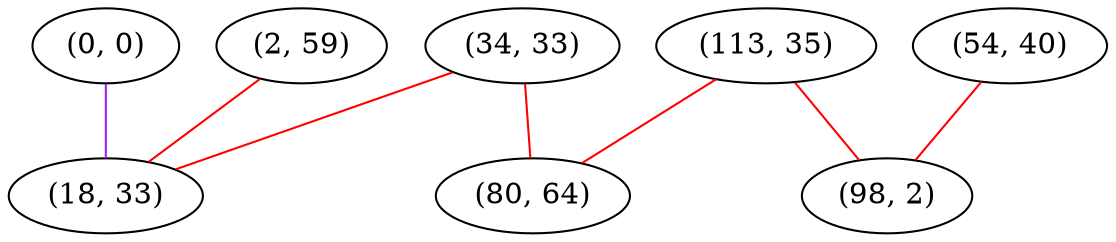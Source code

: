 graph "" {
"(0, 0)";
"(34, 33)";
"(113, 35)";
"(54, 40)";
"(98, 2)";
"(80, 64)";
"(2, 59)";
"(18, 33)";
"(0, 0)" -- "(18, 33)"  [color=purple, key=0, weight=4];
"(34, 33)" -- "(80, 64)"  [color=red, key=0, weight=1];
"(34, 33)" -- "(18, 33)"  [color=red, key=0, weight=1];
"(113, 35)" -- "(80, 64)"  [color=red, key=0, weight=1];
"(113, 35)" -- "(98, 2)"  [color=red, key=0, weight=1];
"(54, 40)" -- "(98, 2)"  [color=red, key=0, weight=1];
"(2, 59)" -- "(18, 33)"  [color=red, key=0, weight=1];
}
